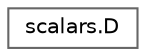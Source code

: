 digraph "Graphical Class Hierarchy"
{
 // LATEX_PDF_SIZE
  bgcolor="transparent";
  edge [fontname=Helvetica,fontsize=10,labelfontname=Helvetica,labelfontsize=10];
  node [fontname=Helvetica,fontsize=10,shape=box,height=0.2,width=0.4];
  rankdir="LR";
  Node0 [id="Node000000",label="scalars.D",height=0.2,width=0.4,color="grey40", fillcolor="white", style="filled",URL="$d8/dd1/classscalars_1_1D.html",tooltip=" "];
}
